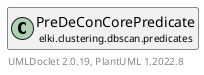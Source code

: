 @startuml
    remove .*\.(Instance|Par|Parameterizer|Factory)$
    set namespaceSeparator none
    hide empty fields
    hide empty methods

    class "<size:14>PreDeConCorePredicate.Instance\n<size:10>elki.clustering.dbscan.predicates" as elki.clustering.dbscan.predicates.PreDeConCorePredicate.Instance [[PreDeConCorePredicate.Instance.html]] {
        #settings: Settings
        +Instance(Settings)
        +isCorePoint(DBIDRef, PreDeConModel): boolean
    }

    interface "<size:14>CorePredicate.Instance\n<size:10>elki.clustering.dbscan.predicates" as elki.clustering.dbscan.predicates.CorePredicate.Instance<PreDeConModel> [[CorePredicate.Instance.html]] {
        {abstract} +isCorePoint(DBIDRef, PreDeConModel): boolean
    }
    class "<size:14>PreDeConCorePredicate\n<size:10>elki.clustering.dbscan.predicates" as elki.clustering.dbscan.predicates.PreDeConCorePredicate [[PreDeConCorePredicate.html]]

    elki.clustering.dbscan.predicates.CorePredicate.Instance <|.. elki.clustering.dbscan.predicates.PreDeConCorePredicate.Instance
    elki.clustering.dbscan.predicates.PreDeConCorePredicate +-- elki.clustering.dbscan.predicates.PreDeConCorePredicate.Instance

    center footer UMLDoclet 2.0.19, PlantUML 1.2022.8
@enduml
